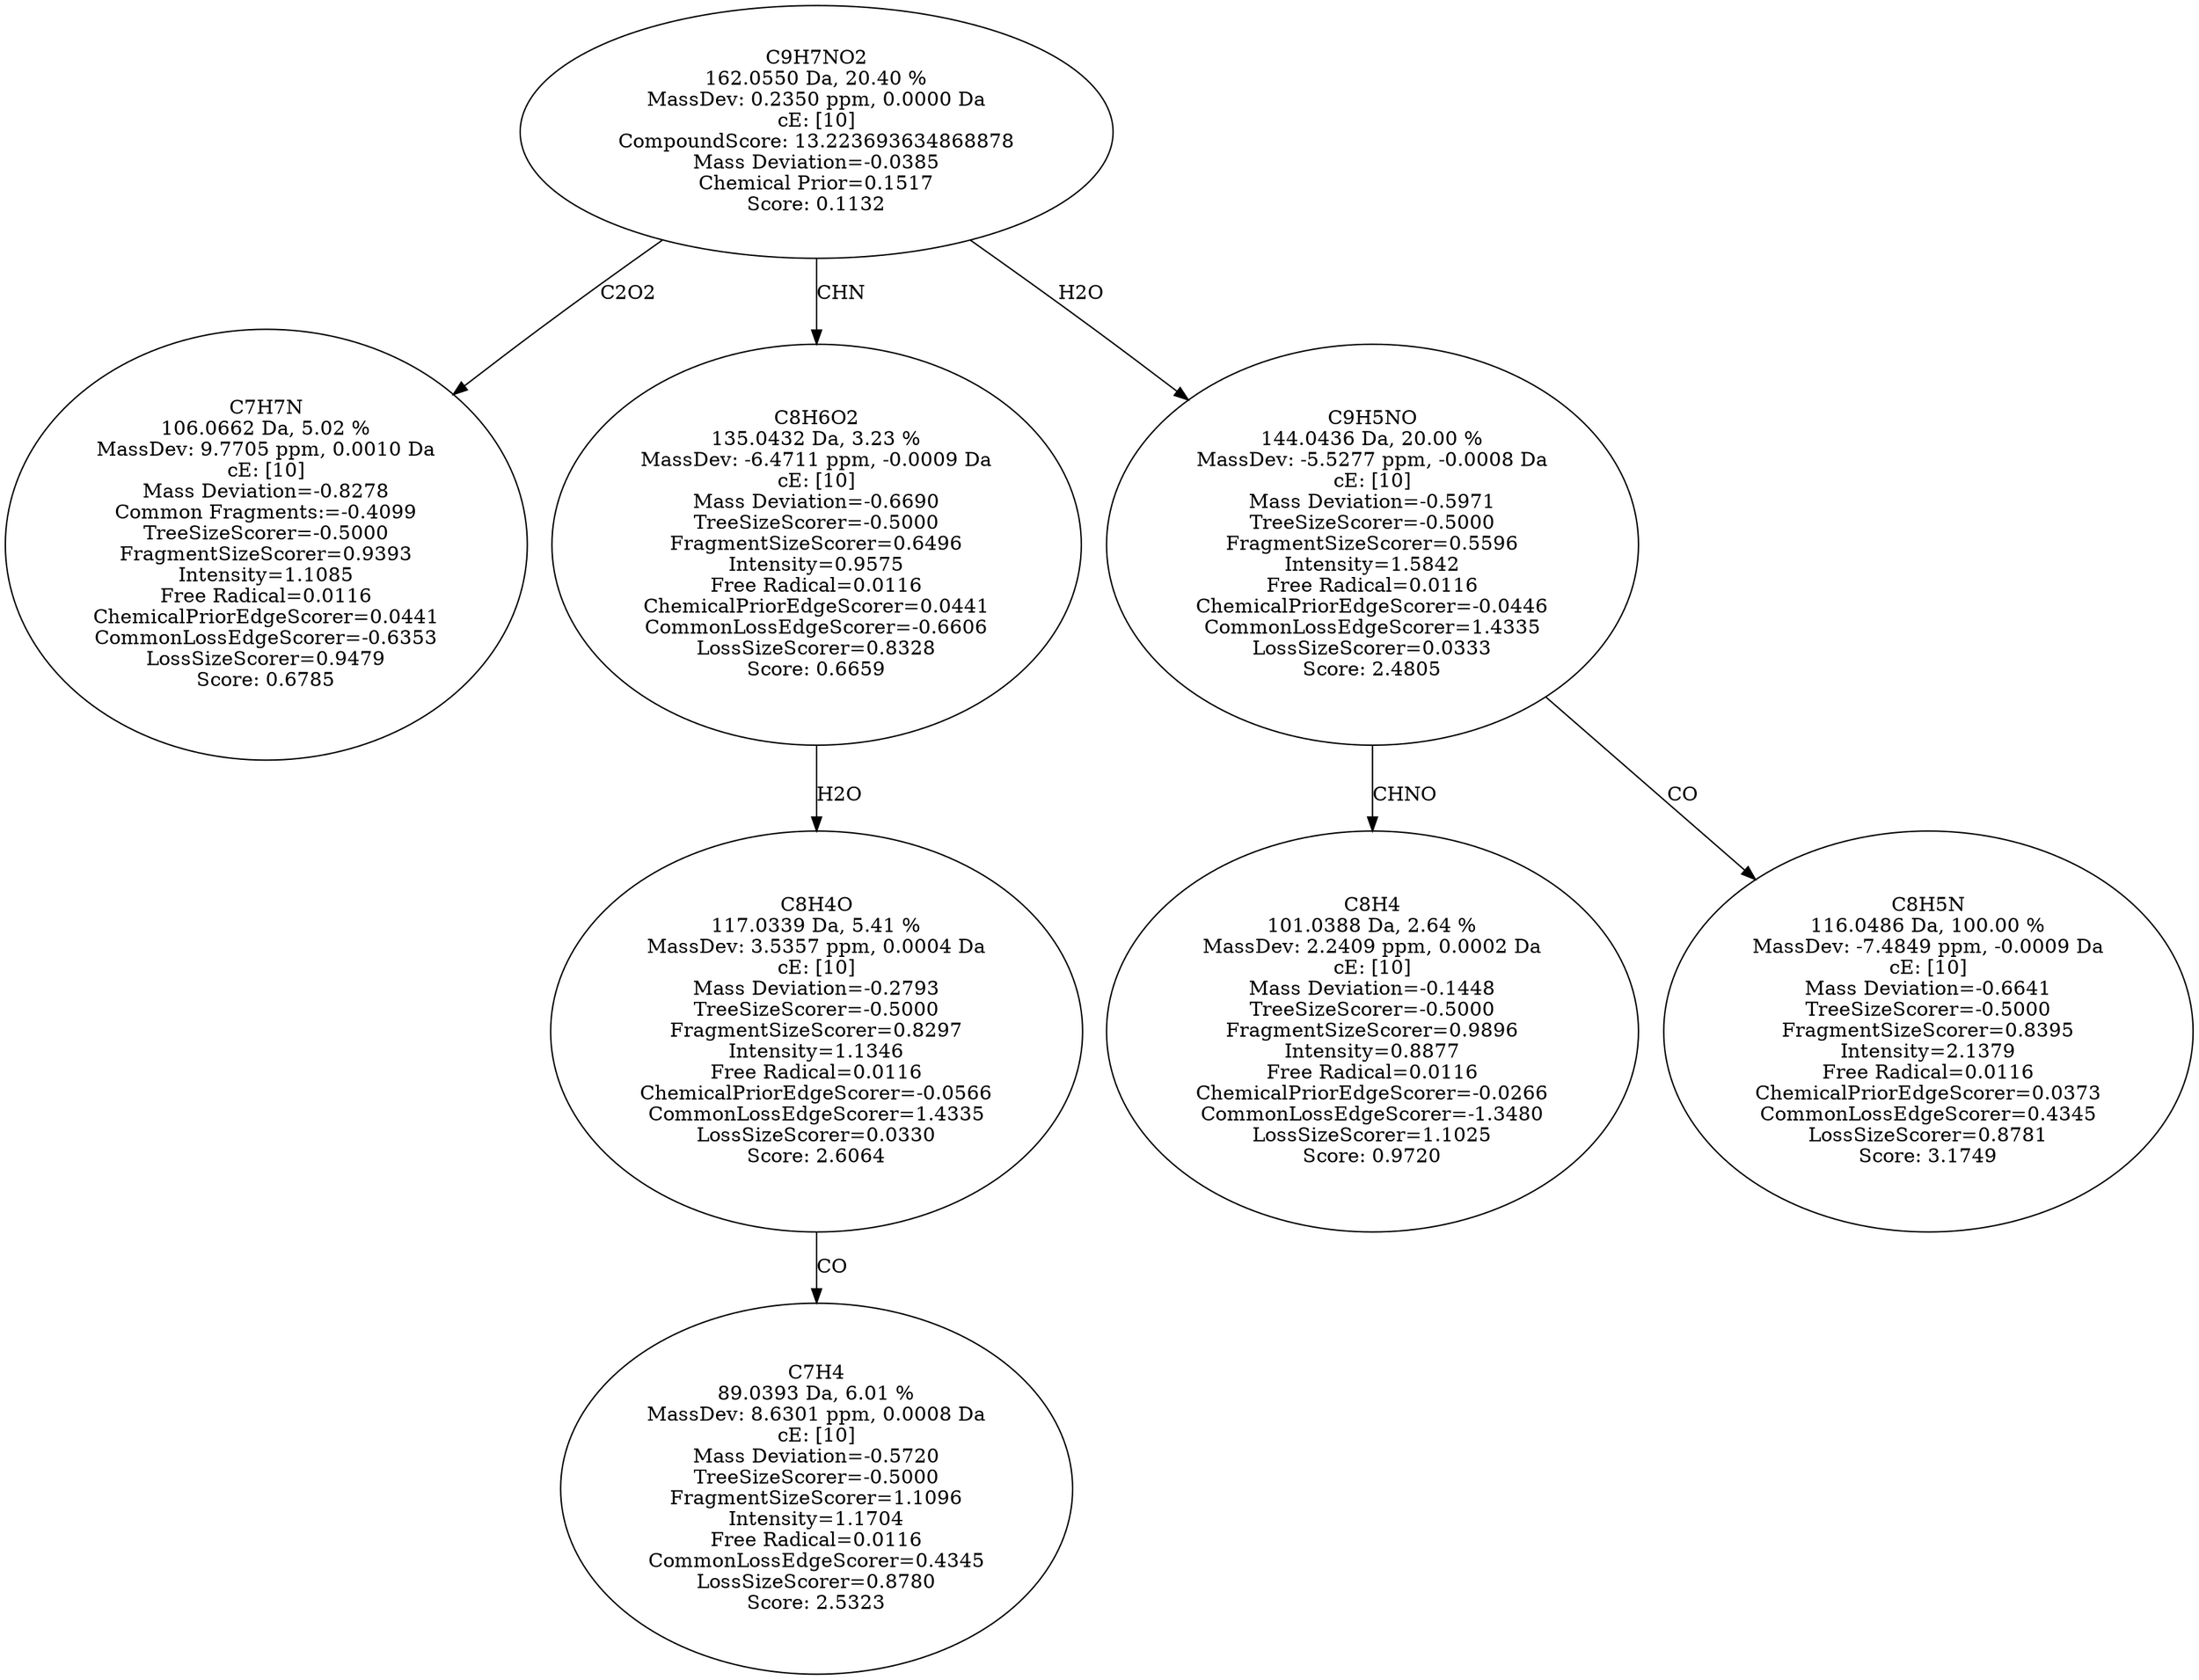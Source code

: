 strict digraph {
v1 [label="C7H7N\n106.0662 Da, 5.02 %\nMassDev: 9.7705 ppm, 0.0010 Da\ncE: [10]\nMass Deviation=-0.8278\nCommon Fragments:=-0.4099\nTreeSizeScorer=-0.5000\nFragmentSizeScorer=0.9393\nIntensity=1.1085\nFree Radical=0.0116\nChemicalPriorEdgeScorer=0.0441\nCommonLossEdgeScorer=-0.6353\nLossSizeScorer=0.9479\nScore: 0.6785"];
v2 [label="C7H4\n89.0393 Da, 6.01 %\nMassDev: 8.6301 ppm, 0.0008 Da\ncE: [10]\nMass Deviation=-0.5720\nTreeSizeScorer=-0.5000\nFragmentSizeScorer=1.1096\nIntensity=1.1704\nFree Radical=0.0116\nCommonLossEdgeScorer=0.4345\nLossSizeScorer=0.8780\nScore: 2.5323"];
v3 [label="C8H4O\n117.0339 Da, 5.41 %\nMassDev: 3.5357 ppm, 0.0004 Da\ncE: [10]\nMass Deviation=-0.2793\nTreeSizeScorer=-0.5000\nFragmentSizeScorer=0.8297\nIntensity=1.1346\nFree Radical=0.0116\nChemicalPriorEdgeScorer=-0.0566\nCommonLossEdgeScorer=1.4335\nLossSizeScorer=0.0330\nScore: 2.6064"];
v4 [label="C8H6O2\n135.0432 Da, 3.23 %\nMassDev: -6.4711 ppm, -0.0009 Da\ncE: [10]\nMass Deviation=-0.6690\nTreeSizeScorer=-0.5000\nFragmentSizeScorer=0.6496\nIntensity=0.9575\nFree Radical=0.0116\nChemicalPriorEdgeScorer=0.0441\nCommonLossEdgeScorer=-0.6606\nLossSizeScorer=0.8328\nScore: 0.6659"];
v5 [label="C8H4\n101.0388 Da, 2.64 %\nMassDev: 2.2409 ppm, 0.0002 Da\ncE: [10]\nMass Deviation=-0.1448\nTreeSizeScorer=-0.5000\nFragmentSizeScorer=0.9896\nIntensity=0.8877\nFree Radical=0.0116\nChemicalPriorEdgeScorer=-0.0266\nCommonLossEdgeScorer=-1.3480\nLossSizeScorer=1.1025\nScore: 0.9720"];
v6 [label="C8H5N\n116.0486 Da, 100.00 %\nMassDev: -7.4849 ppm, -0.0009 Da\ncE: [10]\nMass Deviation=-0.6641\nTreeSizeScorer=-0.5000\nFragmentSizeScorer=0.8395\nIntensity=2.1379\nFree Radical=0.0116\nChemicalPriorEdgeScorer=0.0373\nCommonLossEdgeScorer=0.4345\nLossSizeScorer=0.8781\nScore: 3.1749"];
v7 [label="C9H5NO\n144.0436 Da, 20.00 %\nMassDev: -5.5277 ppm, -0.0008 Da\ncE: [10]\nMass Deviation=-0.5971\nTreeSizeScorer=-0.5000\nFragmentSizeScorer=0.5596\nIntensity=1.5842\nFree Radical=0.0116\nChemicalPriorEdgeScorer=-0.0446\nCommonLossEdgeScorer=1.4335\nLossSizeScorer=0.0333\nScore: 2.4805"];
v8 [label="C9H7NO2\n162.0550 Da, 20.40 %\nMassDev: 0.2350 ppm, 0.0000 Da\ncE: [10]\nCompoundScore: 13.223693634868878\nMass Deviation=-0.0385\nChemical Prior=0.1517\nScore: 0.1132"];
v8 -> v1 [label="C2O2"];
v3 -> v2 [label="CO"];
v4 -> v3 [label="H2O"];
v8 -> v4 [label="CHN"];
v7 -> v5 [label="CHNO"];
v7 -> v6 [label="CO"];
v8 -> v7 [label="H2O"];
}
